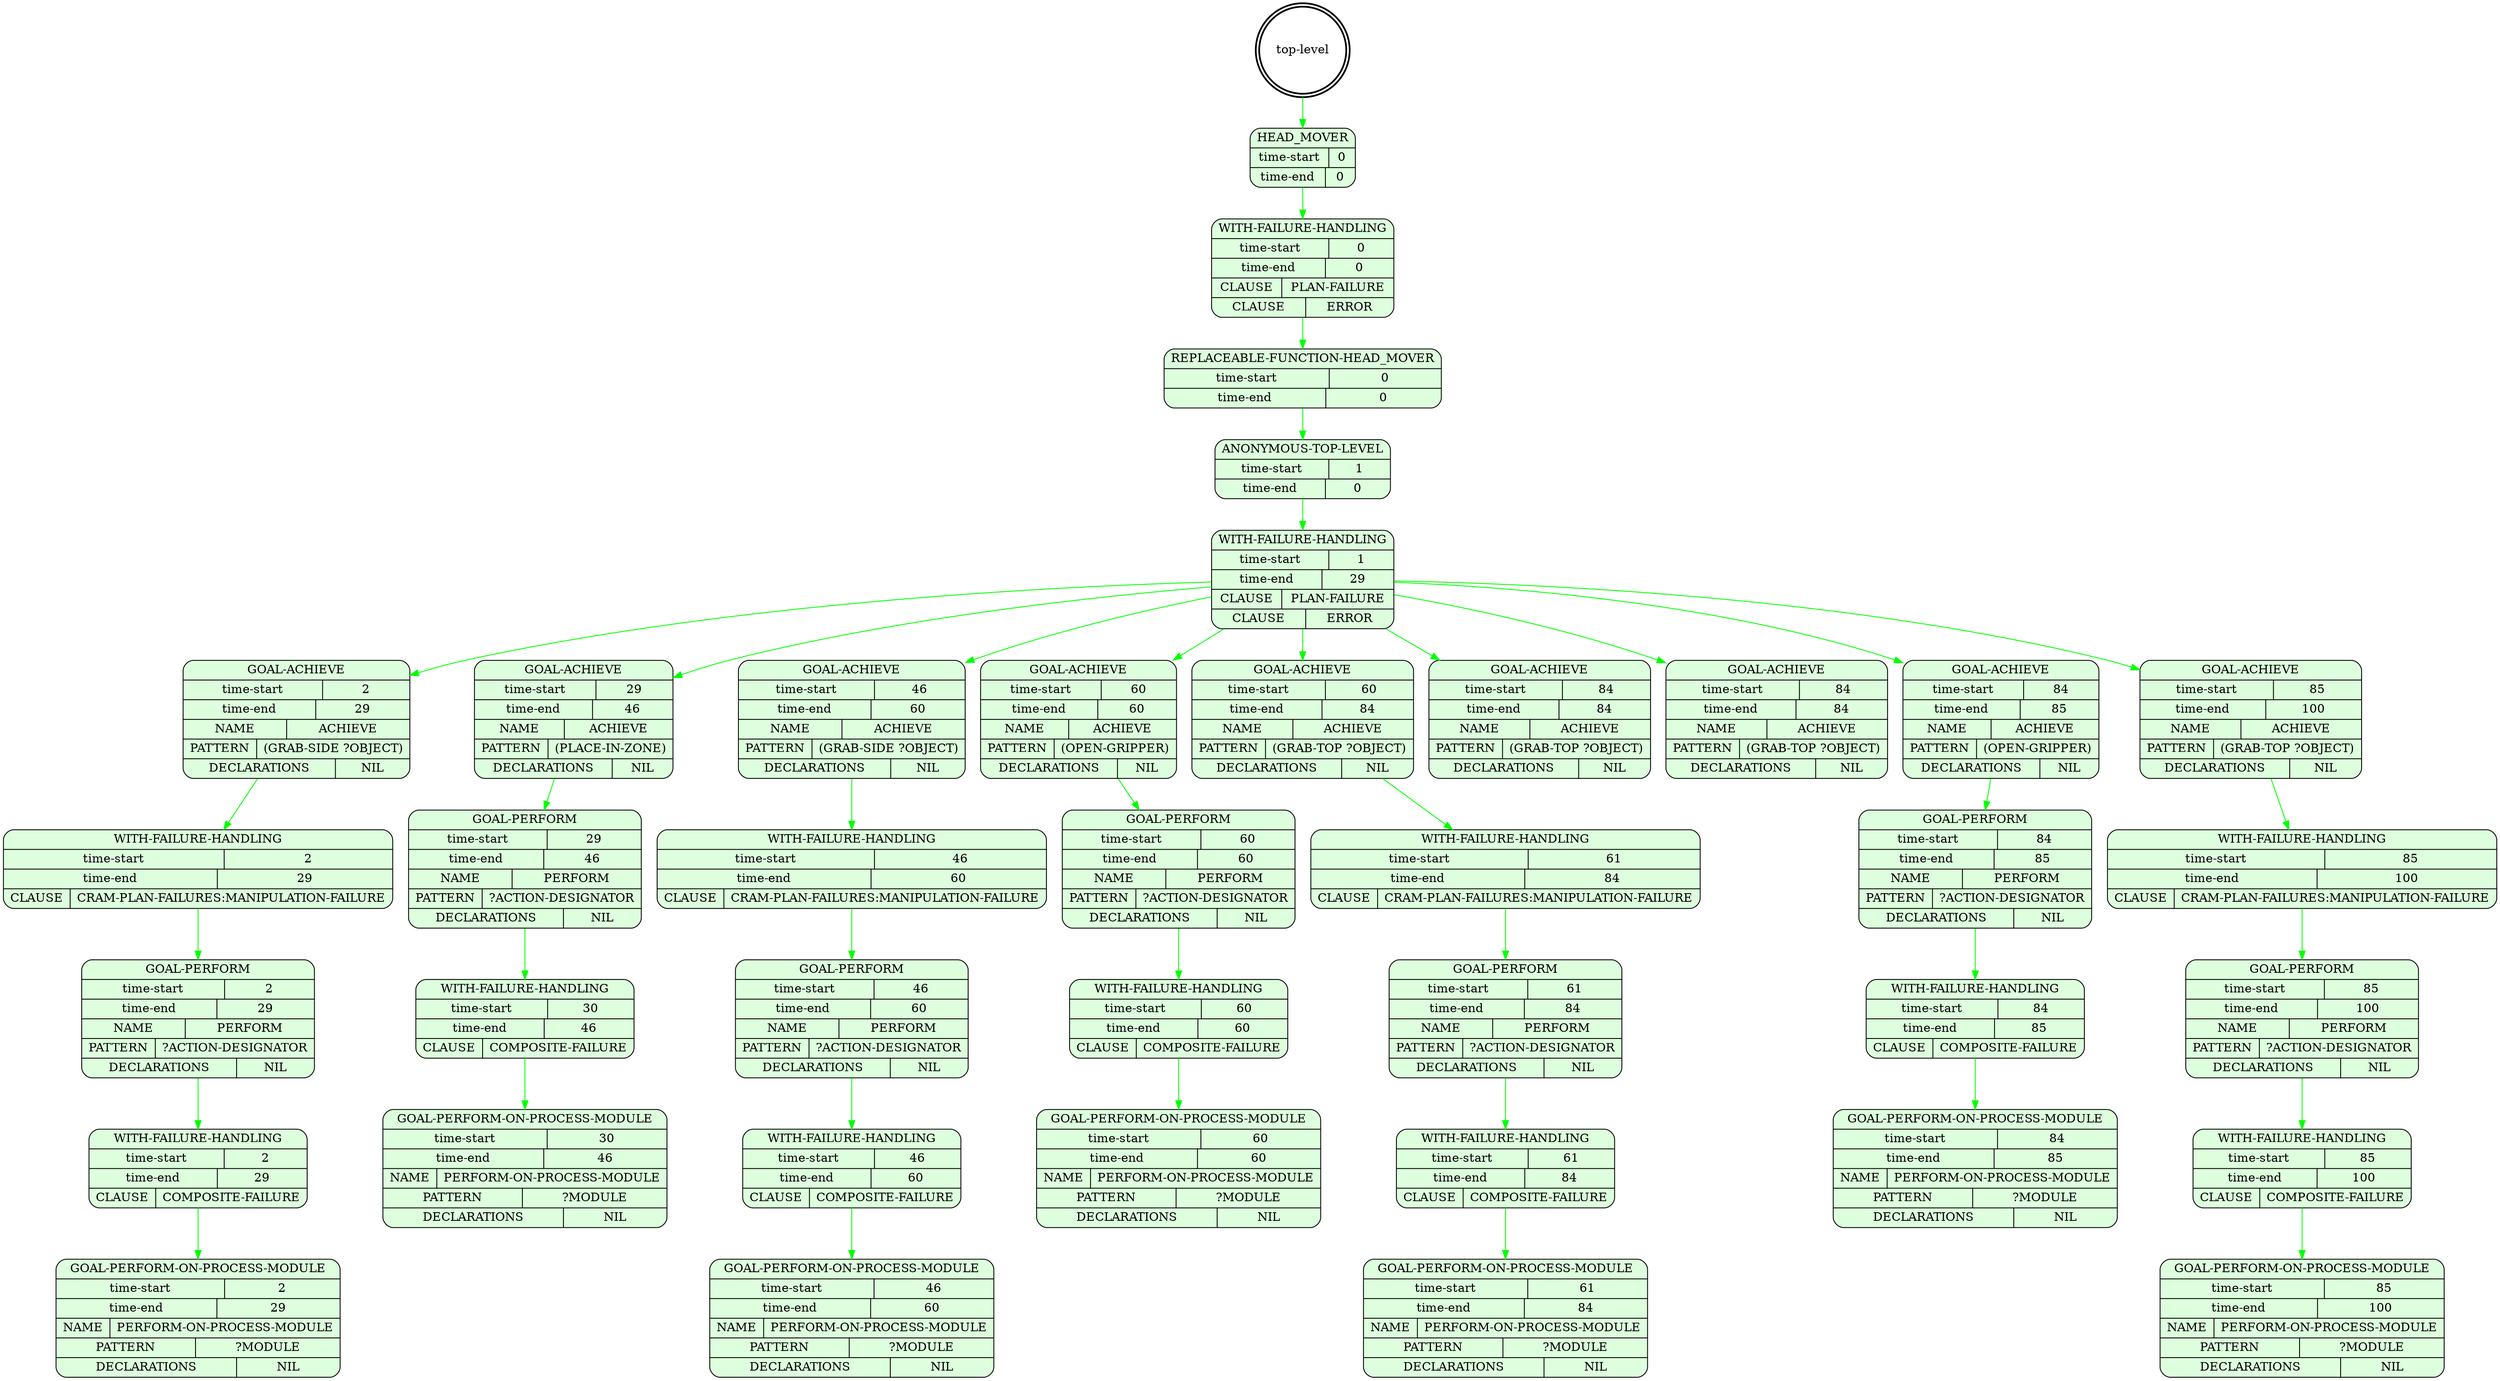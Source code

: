 digraph plangraph_tqO6WjvrpuaUZjwY {
  node_NPQQEW4wBO5aNXXz [shape=doublecircle, style=bold, label="top-level"];

  node_j6lrQvN49U1mNYqK [shape=Mrecord, style=filled, fillcolor="#ddffdd", label="{HEAD_MOVER|{time-start | 0}|{time-end | 0}}"];
  edge [color="green", label=""];
  node_NPQQEW4wBO5aNXXz -> node_j6lrQvN49U1mNYqK;

  node_8p43w0kP0PXnalaf [shape=Mrecord, style=filled, fillcolor="#ddffdd", label="{WITH-FAILURE-HANDLING|{time-start | 0}|{time-end | 0}|{CLAUSE | PLAN-FAILURE}|{CLAUSE | ERROR}}"];
  edge [color="green", label=""];
  node_j6lrQvN49U1mNYqK -> node_8p43w0kP0PXnalaf;

  node_3t7BqnI92TecCHtt [shape=Mrecord, style=filled, fillcolor="#ddffdd", label="{REPLACEABLE-FUNCTION-HEAD_MOVER|{time-start | 0}|{time-end | 0}}"];
  edge [color="green", label=""];
  node_8p43w0kP0PXnalaf -> node_3t7BqnI92TecCHtt;

  node_0nL585zA0VWkr68a [shape=Mrecord, style=filled, fillcolor="#ddffdd", label="{ANONYMOUS-TOP-LEVEL|{time-start | 1}|{time-end | 0}}"];
  edge [color="green", label=""];
  node_3t7BqnI92TecCHtt -> node_0nL585zA0VWkr68a;

  node_1AxHWlAI2TTPDLEG [shape=Mrecord, style=filled, fillcolor="#ddffdd", label="{WITH-FAILURE-HANDLING|{time-start | 1}|{time-end | 29}|{CLAUSE | PLAN-FAILURE}|{CLAUSE | ERROR}}"];
  edge [color="green", label=""];
  node_0nL585zA0VWkr68a -> node_1AxHWlAI2TTPDLEG;

  node_bGZ29rvtKyrpqwq4 [shape=Mrecord, style=filled, fillcolor="#ddffdd", label="{GOAL-ACHIEVE|{time-start | 2}|{time-end | 29}|{NAME | ACHIEVE}|{PATTERN | (GRAB-SIDE ?OBJECT)}|{DECLARATIONS | NIL}}"];
  edge [color="green", label=""];
  node_1AxHWlAI2TTPDLEG -> node_bGZ29rvtKyrpqwq4;

  node_QKulmPOAyhJTeKi8 [shape=Mrecord, style=filled, fillcolor="#ddffdd", label="{WITH-FAILURE-HANDLING|{time-start | 2}|{time-end | 29}|{CLAUSE | CRAM-PLAN-FAILURES:MANIPULATION-FAILURE}}"];
  edge [color="green", label=""];
  node_bGZ29rvtKyrpqwq4 -> node_QKulmPOAyhJTeKi8;

  node_dxcwmCoXiccsxv7P [shape=Mrecord, style=filled, fillcolor="#ddffdd", label="{GOAL-PERFORM|{time-start | 2}|{time-end | 29}|{NAME | PERFORM}|{PATTERN | ?ACTION-DESIGNATOR}|{DECLARATIONS | NIL}}"];
  edge [color="green", label=""];
  node_QKulmPOAyhJTeKi8 -> node_dxcwmCoXiccsxv7P;

  node_f3YjSGnuAC6wv2Jz [shape=Mrecord, style=filled, fillcolor="#ddffdd", label="{WITH-FAILURE-HANDLING|{time-start | 2}|{time-end | 29}|{CLAUSE | COMPOSITE-FAILURE}}"];
  edge [color="green", label=""];
  node_dxcwmCoXiccsxv7P -> node_f3YjSGnuAC6wv2Jz;

  node_89jyc6OlmUiyi6IF [shape=Mrecord, style=filled, fillcolor="#ddffdd", label="{GOAL-PERFORM-ON-PROCESS-MODULE|{time-start | 2}|{time-end | 29}|{NAME | PERFORM-ON-PROCESS-MODULE}|{PATTERN | ?MODULE}|{DECLARATIONS | NIL}}"];
  edge [color="green", label=""];
  node_f3YjSGnuAC6wv2Jz -> node_89jyc6OlmUiyi6IF;

  node_fSPOHZiw1R7XsEFx [shape=Mrecord, style=filled, fillcolor="#ddffdd", label="{GOAL-ACHIEVE|{time-start | 29}|{time-end | 46}|{NAME | ACHIEVE}|{PATTERN | (PLACE-IN-ZONE)}|{DECLARATIONS | NIL}}"];
  edge [color="green", label=""];
  node_1AxHWlAI2TTPDLEG -> node_fSPOHZiw1R7XsEFx;

  node_KaRcuriM5PtwX7FL [shape=Mrecord, style=filled, fillcolor="#ddffdd", label="{GOAL-PERFORM|{time-start | 29}|{time-end | 46}|{NAME | PERFORM}|{PATTERN | ?ACTION-DESIGNATOR}|{DECLARATIONS | NIL}}"];
  edge [color="green", label=""];
  node_fSPOHZiw1R7XsEFx -> node_KaRcuriM5PtwX7FL;

  node_hhZymMsmGZN8JtRz [shape=Mrecord, style=filled, fillcolor="#ddffdd", label="{WITH-FAILURE-HANDLING|{time-start | 30}|{time-end | 46}|{CLAUSE | COMPOSITE-FAILURE}}"];
  edge [color="green", label=""];
  node_KaRcuriM5PtwX7FL -> node_hhZymMsmGZN8JtRz;

  node_jjXKR96YSpmYFcR8 [shape=Mrecord, style=filled, fillcolor="#ddffdd", label="{GOAL-PERFORM-ON-PROCESS-MODULE|{time-start | 30}|{time-end | 46}|{NAME | PERFORM-ON-PROCESS-MODULE}|{PATTERN | ?MODULE}|{DECLARATIONS | NIL}}"];
  edge [color="green", label=""];
  node_hhZymMsmGZN8JtRz -> node_jjXKR96YSpmYFcR8;

  node_rZwE732Zyg1WpUSF [shape=Mrecord, style=filled, fillcolor="#ddffdd", label="{GOAL-ACHIEVE|{time-start | 46}|{time-end | 60}|{NAME | ACHIEVE}|{PATTERN | (GRAB-SIDE ?OBJECT)}|{DECLARATIONS | NIL}}"];
  edge [color="green", label=""];
  node_1AxHWlAI2TTPDLEG -> node_rZwE732Zyg1WpUSF;

  node_p288edr69nEUnXGU [shape=Mrecord, style=filled, fillcolor="#ddffdd", label="{WITH-FAILURE-HANDLING|{time-start | 46}|{time-end | 60}|{CLAUSE | CRAM-PLAN-FAILURES:MANIPULATION-FAILURE}}"];
  edge [color="green", label=""];
  node_rZwE732Zyg1WpUSF -> node_p288edr69nEUnXGU;

  node_k3aukbVmOx2KK6vr [shape=Mrecord, style=filled, fillcolor="#ddffdd", label="{GOAL-PERFORM|{time-start | 46}|{time-end | 60}|{NAME | PERFORM}|{PATTERN | ?ACTION-DESIGNATOR}|{DECLARATIONS | NIL}}"];
  edge [color="green", label=""];
  node_p288edr69nEUnXGU -> node_k3aukbVmOx2KK6vr;

  node_1p3X8Dije8UTNZdi [shape=Mrecord, style=filled, fillcolor="#ddffdd", label="{WITH-FAILURE-HANDLING|{time-start | 46}|{time-end | 60}|{CLAUSE | COMPOSITE-FAILURE}}"];
  edge [color="green", label=""];
  node_k3aukbVmOx2KK6vr -> node_1p3X8Dije8UTNZdi;

  node_iq2bsSrWGmVNX2X0 [shape=Mrecord, style=filled, fillcolor="#ddffdd", label="{GOAL-PERFORM-ON-PROCESS-MODULE|{time-start | 46}|{time-end | 60}|{NAME | PERFORM-ON-PROCESS-MODULE}|{PATTERN | ?MODULE}|{DECLARATIONS | NIL}}"];
  edge [color="green", label=""];
  node_1p3X8Dije8UTNZdi -> node_iq2bsSrWGmVNX2X0;

  node_SQWy2YmZeLVvsuZT [shape=Mrecord, style=filled, fillcolor="#ddffdd", label="{GOAL-ACHIEVE|{time-start | 60}|{time-end | 60}|{NAME | ACHIEVE}|{PATTERN | (OPEN-GRIPPER)}|{DECLARATIONS | NIL}}"];
  edge [color="green", label=""];
  node_1AxHWlAI2TTPDLEG -> node_SQWy2YmZeLVvsuZT;

  node_c6dbF5prgUMzj9F5 [shape=Mrecord, style=filled, fillcolor="#ddffdd", label="{GOAL-PERFORM|{time-start | 60}|{time-end | 60}|{NAME | PERFORM}|{PATTERN | ?ACTION-DESIGNATOR}|{DECLARATIONS | NIL}}"];
  edge [color="green", label=""];
  node_SQWy2YmZeLVvsuZT -> node_c6dbF5prgUMzj9F5;

  node_8u2Prs0pOYuhFrpP [shape=Mrecord, style=filled, fillcolor="#ddffdd", label="{WITH-FAILURE-HANDLING|{time-start | 60}|{time-end | 60}|{CLAUSE | COMPOSITE-FAILURE}}"];
  edge [color="green", label=""];
  node_c6dbF5prgUMzj9F5 -> node_8u2Prs0pOYuhFrpP;

  node_hcAPNi3khlShdi2d [shape=Mrecord, style=filled, fillcolor="#ddffdd", label="{GOAL-PERFORM-ON-PROCESS-MODULE|{time-start | 60}|{time-end | 60}|{NAME | PERFORM-ON-PROCESS-MODULE}|{PATTERN | ?MODULE}|{DECLARATIONS | NIL}}"];
  edge [color="green", label=""];
  node_8u2Prs0pOYuhFrpP -> node_hcAPNi3khlShdi2d;

  node_DwDsggcNFiGOIKDN [shape=Mrecord, style=filled, fillcolor="#ddffdd", label="{GOAL-ACHIEVE|{time-start | 60}|{time-end | 84}|{NAME | ACHIEVE}|{PATTERN | (GRAB-TOP ?OBJECT)}|{DECLARATIONS | NIL}}"];
  edge [color="green", label=""];
  node_1AxHWlAI2TTPDLEG -> node_DwDsggcNFiGOIKDN;

  node_9ipcfIA9fP3wINnJ [shape=Mrecord, style=filled, fillcolor="#ddffdd", label="{WITH-FAILURE-HANDLING|{time-start | 61}|{time-end | 84}|{CLAUSE | CRAM-PLAN-FAILURES:MANIPULATION-FAILURE}}"];
  edge [color="green", label=""];
  node_DwDsggcNFiGOIKDN -> node_9ipcfIA9fP3wINnJ;

  node_V5KkrxaslVTrzcMV [shape=Mrecord, style=filled, fillcolor="#ddffdd", label="{GOAL-PERFORM|{time-start | 61}|{time-end | 84}|{NAME | PERFORM}|{PATTERN | ?ACTION-DESIGNATOR}|{DECLARATIONS | NIL}}"];
  edge [color="green", label=""];
  node_9ipcfIA9fP3wINnJ -> node_V5KkrxaslVTrzcMV;

  node_UB2vhdYs7qT7gHLF [shape=Mrecord, style=filled, fillcolor="#ddffdd", label="{WITH-FAILURE-HANDLING|{time-start | 61}|{time-end | 84}|{CLAUSE | COMPOSITE-FAILURE}}"];
  edge [color="green", label=""];
  node_V5KkrxaslVTrzcMV -> node_UB2vhdYs7qT7gHLF;

  node_xbrXLWkEZNIgE1nP [shape=Mrecord, style=filled, fillcolor="#ddffdd", label="{GOAL-PERFORM-ON-PROCESS-MODULE|{time-start | 61}|{time-end | 84}|{NAME | PERFORM-ON-PROCESS-MODULE}|{PATTERN | ?MODULE}|{DECLARATIONS | NIL}}"];
  edge [color="green", label=""];
  node_UB2vhdYs7qT7gHLF -> node_xbrXLWkEZNIgE1nP;

  node_kiqS9IMWrlFPTIJk [shape=Mrecord, style=filled, fillcolor="#ddffdd", label="{GOAL-ACHIEVE|{time-start | 84}|{time-end | 84}|{NAME | ACHIEVE}|{PATTERN | (GRAB-TOP ?OBJECT)}|{DECLARATIONS | NIL}}"];
  edge [color="green", label=""];
  node_1AxHWlAI2TTPDLEG -> node_kiqS9IMWrlFPTIJk;

  node_ncJ8X3qB9QrCJOKI [shape=Mrecord, style=filled, fillcolor="#ddffdd", label="{GOAL-ACHIEVE|{time-start | 84}|{time-end | 84}|{NAME | ACHIEVE}|{PATTERN | (GRAB-TOP ?OBJECT)}|{DECLARATIONS | NIL}}"];
  edge [color="green", label=""];
  node_1AxHWlAI2TTPDLEG -> node_ncJ8X3qB9QrCJOKI;

  node_nrqbajNYVDcIU5c2 [shape=Mrecord, style=filled, fillcolor="#ddffdd", label="{GOAL-ACHIEVE|{time-start | 84}|{time-end | 85}|{NAME | ACHIEVE}|{PATTERN | (OPEN-GRIPPER)}|{DECLARATIONS | NIL}}"];
  edge [color="green", label=""];
  node_1AxHWlAI2TTPDLEG -> node_nrqbajNYVDcIU5c2;

  node_Pn1UKAFxFErGHZgz [shape=Mrecord, style=filled, fillcolor="#ddffdd", label="{GOAL-PERFORM|{time-start | 84}|{time-end | 85}|{NAME | PERFORM}|{PATTERN | ?ACTION-DESIGNATOR}|{DECLARATIONS | NIL}}"];
  edge [color="green", label=""];
  node_nrqbajNYVDcIU5c2 -> node_Pn1UKAFxFErGHZgz;

  node_ZoqTuyuMVzfpCQ8G [shape=Mrecord, style=filled, fillcolor="#ddffdd", label="{WITH-FAILURE-HANDLING|{time-start | 84}|{time-end | 85}|{CLAUSE | COMPOSITE-FAILURE}}"];
  edge [color="green", label=""];
  node_Pn1UKAFxFErGHZgz -> node_ZoqTuyuMVzfpCQ8G;

  node_nVzT1PojoxeitgYp [shape=Mrecord, style=filled, fillcolor="#ddffdd", label="{GOAL-PERFORM-ON-PROCESS-MODULE|{time-start | 84}|{time-end | 85}|{NAME | PERFORM-ON-PROCESS-MODULE}|{PATTERN | ?MODULE}|{DECLARATIONS | NIL}}"];
  edge [color="green", label=""];
  node_ZoqTuyuMVzfpCQ8G -> node_nVzT1PojoxeitgYp;

  node_gH7slJwZIV7vaQa5 [shape=Mrecord, style=filled, fillcolor="#ddffdd", label="{GOAL-ACHIEVE|{time-start | 85}|{time-end | 100}|{NAME | ACHIEVE}|{PATTERN | (GRAB-TOP ?OBJECT)}|{DECLARATIONS | NIL}}"];
  edge [color="green", label=""];
  node_1AxHWlAI2TTPDLEG -> node_gH7slJwZIV7vaQa5;

  node_voYvq8A4BmvtVBDr [shape=Mrecord, style=filled, fillcolor="#ddffdd", label="{WITH-FAILURE-HANDLING|{time-start | 85}|{time-end | 100}|{CLAUSE | CRAM-PLAN-FAILURES:MANIPULATION-FAILURE}}"];
  edge [color="green", label=""];
  node_gH7slJwZIV7vaQa5 -> node_voYvq8A4BmvtVBDr;

  node_u7baY2uh9zgO3KZD [shape=Mrecord, style=filled, fillcolor="#ddffdd", label="{GOAL-PERFORM|{time-start | 85}|{time-end | 100}|{NAME | PERFORM}|{PATTERN | ?ACTION-DESIGNATOR}|{DECLARATIONS | NIL}}"];
  edge [color="green", label=""];
  node_voYvq8A4BmvtVBDr -> node_u7baY2uh9zgO3KZD;

  node_MI8qlZ0cTOrXlLl9 [shape=Mrecord, style=filled, fillcolor="#ddffdd", label="{WITH-FAILURE-HANDLING|{time-start | 85}|{time-end | 100}|{CLAUSE | COMPOSITE-FAILURE}}"];
  edge [color="green", label=""];
  node_u7baY2uh9zgO3KZD -> node_MI8qlZ0cTOrXlLl9;

  node_if0ltyXIN4xpT299 [shape=Mrecord, style=filled, fillcolor="#ddffdd", label="{GOAL-PERFORM-ON-PROCESS-MODULE|{time-start | 85}|{time-end | 100}|{NAME | PERFORM-ON-PROCESS-MODULE}|{PATTERN | ?MODULE}|{DECLARATIONS | NIL}}"];
  edge [color="green", label=""];
  node_MI8qlZ0cTOrXlLl9 -> node_if0ltyXIN4xpT299;
}
